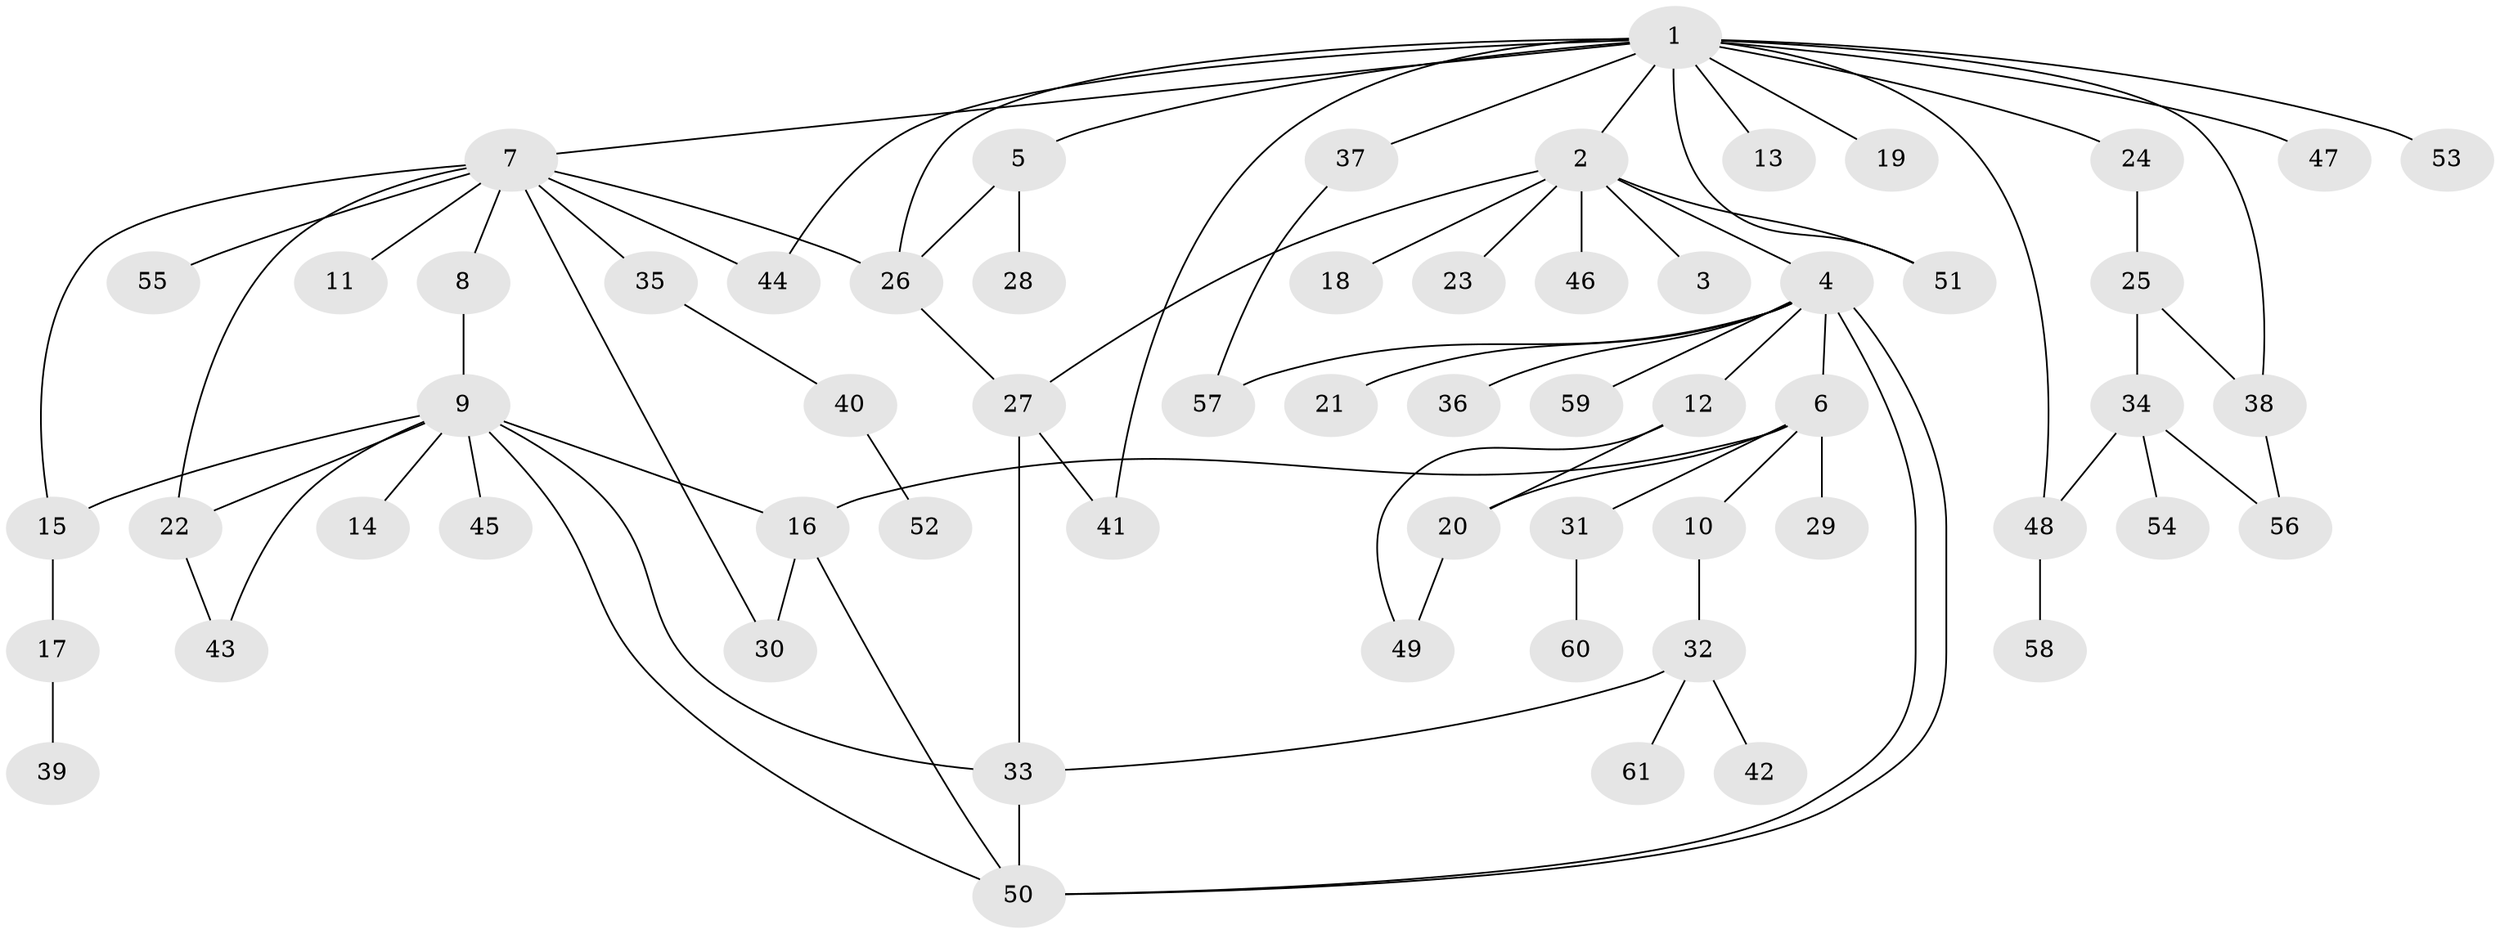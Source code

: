 // coarse degree distribution, {15: 0.022222222222222223, 10: 0.022222222222222223, 1: 0.4666666666666667, 8: 0.044444444444444446, 2: 0.3111111111111111, 9: 0.022222222222222223, 7: 0.022222222222222223, 4: 0.044444444444444446, 3: 0.022222222222222223, 5: 0.022222222222222223}
// Generated by graph-tools (version 1.1) at 2025/41/03/06/25 10:41:46]
// undirected, 61 vertices, 83 edges
graph export_dot {
graph [start="1"]
  node [color=gray90,style=filled];
  1;
  2;
  3;
  4;
  5;
  6;
  7;
  8;
  9;
  10;
  11;
  12;
  13;
  14;
  15;
  16;
  17;
  18;
  19;
  20;
  21;
  22;
  23;
  24;
  25;
  26;
  27;
  28;
  29;
  30;
  31;
  32;
  33;
  34;
  35;
  36;
  37;
  38;
  39;
  40;
  41;
  42;
  43;
  44;
  45;
  46;
  47;
  48;
  49;
  50;
  51;
  52;
  53;
  54;
  55;
  56;
  57;
  58;
  59;
  60;
  61;
  1 -- 2;
  1 -- 5;
  1 -- 7;
  1 -- 13;
  1 -- 19;
  1 -- 24;
  1 -- 26;
  1 -- 37;
  1 -- 38;
  1 -- 41;
  1 -- 44;
  1 -- 47;
  1 -- 48;
  1 -- 51;
  1 -- 53;
  2 -- 3;
  2 -- 4;
  2 -- 18;
  2 -- 23;
  2 -- 27;
  2 -- 46;
  2 -- 51;
  4 -- 6;
  4 -- 12;
  4 -- 21;
  4 -- 36;
  4 -- 50;
  4 -- 50;
  4 -- 57;
  4 -- 59;
  5 -- 26;
  5 -- 28;
  6 -- 10;
  6 -- 16;
  6 -- 20;
  6 -- 29;
  6 -- 31;
  7 -- 8;
  7 -- 11;
  7 -- 15;
  7 -- 22;
  7 -- 26;
  7 -- 30;
  7 -- 35;
  7 -- 44;
  7 -- 55;
  8 -- 9;
  9 -- 14;
  9 -- 15;
  9 -- 16;
  9 -- 22;
  9 -- 33;
  9 -- 43;
  9 -- 45;
  9 -- 50;
  10 -- 32;
  12 -- 20;
  12 -- 49;
  15 -- 17;
  16 -- 30;
  16 -- 50;
  17 -- 39;
  20 -- 49;
  22 -- 43;
  24 -- 25;
  25 -- 34;
  25 -- 38;
  26 -- 27;
  27 -- 33;
  27 -- 41;
  31 -- 60;
  32 -- 33;
  32 -- 42;
  32 -- 61;
  33 -- 50;
  34 -- 48;
  34 -- 54;
  34 -- 56;
  35 -- 40;
  37 -- 57;
  38 -- 56;
  40 -- 52;
  48 -- 58;
}
